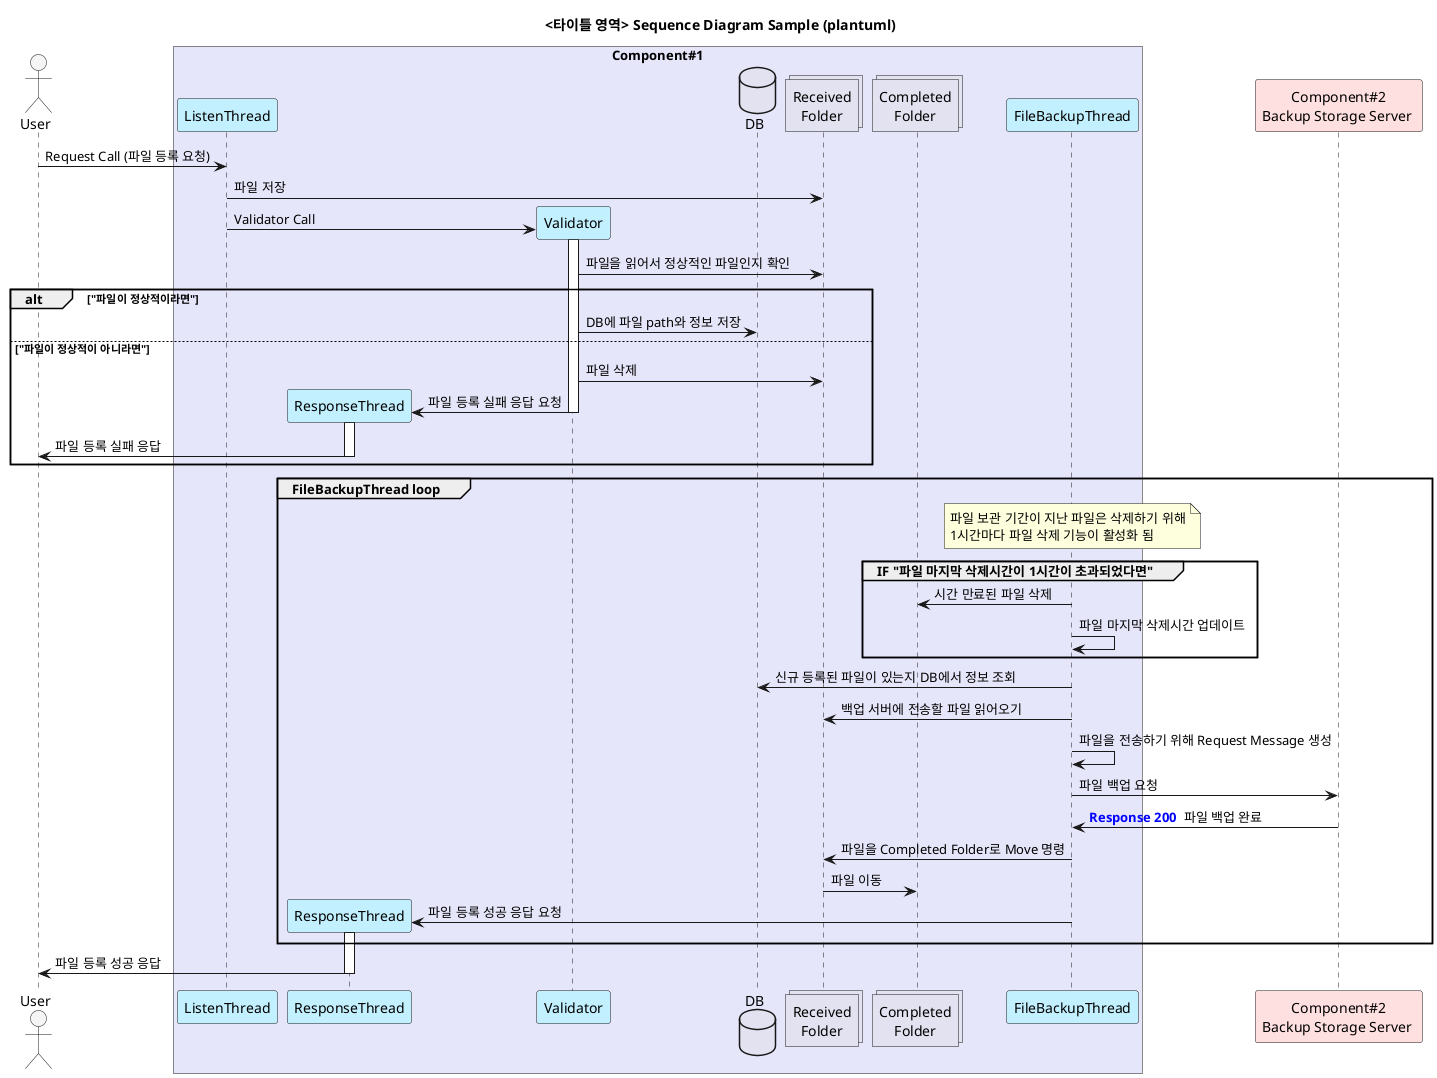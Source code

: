 @startuml
/'
* Last Modified Date : 2021.09.12
* blog url : jinane.tistory.com
'/

title <타이틀 영역> Sequence Diagram Sample (plantuml)

Actor User #WhiteSmoke
box "Component#1" #Lavender
participant ListenThread #APPLICATION
participant ResponseThread #APPLICATION
participant Validator #APPLICATION
database DB
collections "Received\nFolder" AS ReceivedPath
collections "Completed\nFolder" AS CompletedPath
participant "FileBackupThread" #APPLICATION
end box
participant "Component#2\nBackup Storage Server " AS Comp2 #IMPLEMENTATION

User->ListenThread: Request Call (파일 등록 요청)
ListenThread->ReceivedPath : 파일 저장

create Validator
ListenThread->Validator: Validator Call
activate Validator
Validator->ReceivedPath: 파일을 읽어서 정상적인 파일인지 확인

    alt "파일이 정상적이라면"
    Validator->DB: DB에 파일 path와 정보 저장
    else "파일이 정상적이 아니라면"
    Validator->ReceivedPath: 파일 삭제

    create ResponseThread
    "Validator"->ResponseThread: 파일 등록 실패 응답 요청

deactivate Validator

    activate ResponseThread
    ResponseThread->User: 파일 등록 실패 응답
    deactivate ResponseThread

end

group FileBackupThread loop
    note over FileBackupThread : 파일 보관 기간이 지난 파일은 삭제하기 위해\n1시간마다 파일 삭제 기능이 활성화 됨
    group IF "파일 마지막 삭제시간이 1시간이 초과되었다면"
        "FileBackupThread"->"CompletedPath": 시간 만료된 파일 삭제
        "FileBackupThread"->"FileBackupThread" : 파일 마지막 삭제시간 업데이트
    end

    "FileBackupThread"->"DB": 신규 등록된 파일이 있는지 DB에서 정보 조회
    "FileBackupThread"->ReceivedPath : 백업 서버에 전송할 파일 읽어오기 
    "FileBackupThread"->"FileBackupThread": 파일을 전송하기 위해 Request Message 생성
    "FileBackupThread"->"Comp2": 파일 백업 요청
    "Comp2"->"FileBackupThread": <font color=blue><b>Response 200</b> <font color=black> 파일 백업 완료

    "FileBackupThread"->ReceivedPath : 파일을 Completed Folder로 Move 명령
    ReceivedPath->CompletedPath : 파일 이동


    create ResponseThread
    "FileBackupThread"->ResponseThread: 파일 등록 성공 응답 요청
    activate ResponseThread
end
    ResponseThread->User: 파일 등록 성공 응답
    deactivate ResponseThread


@enduml